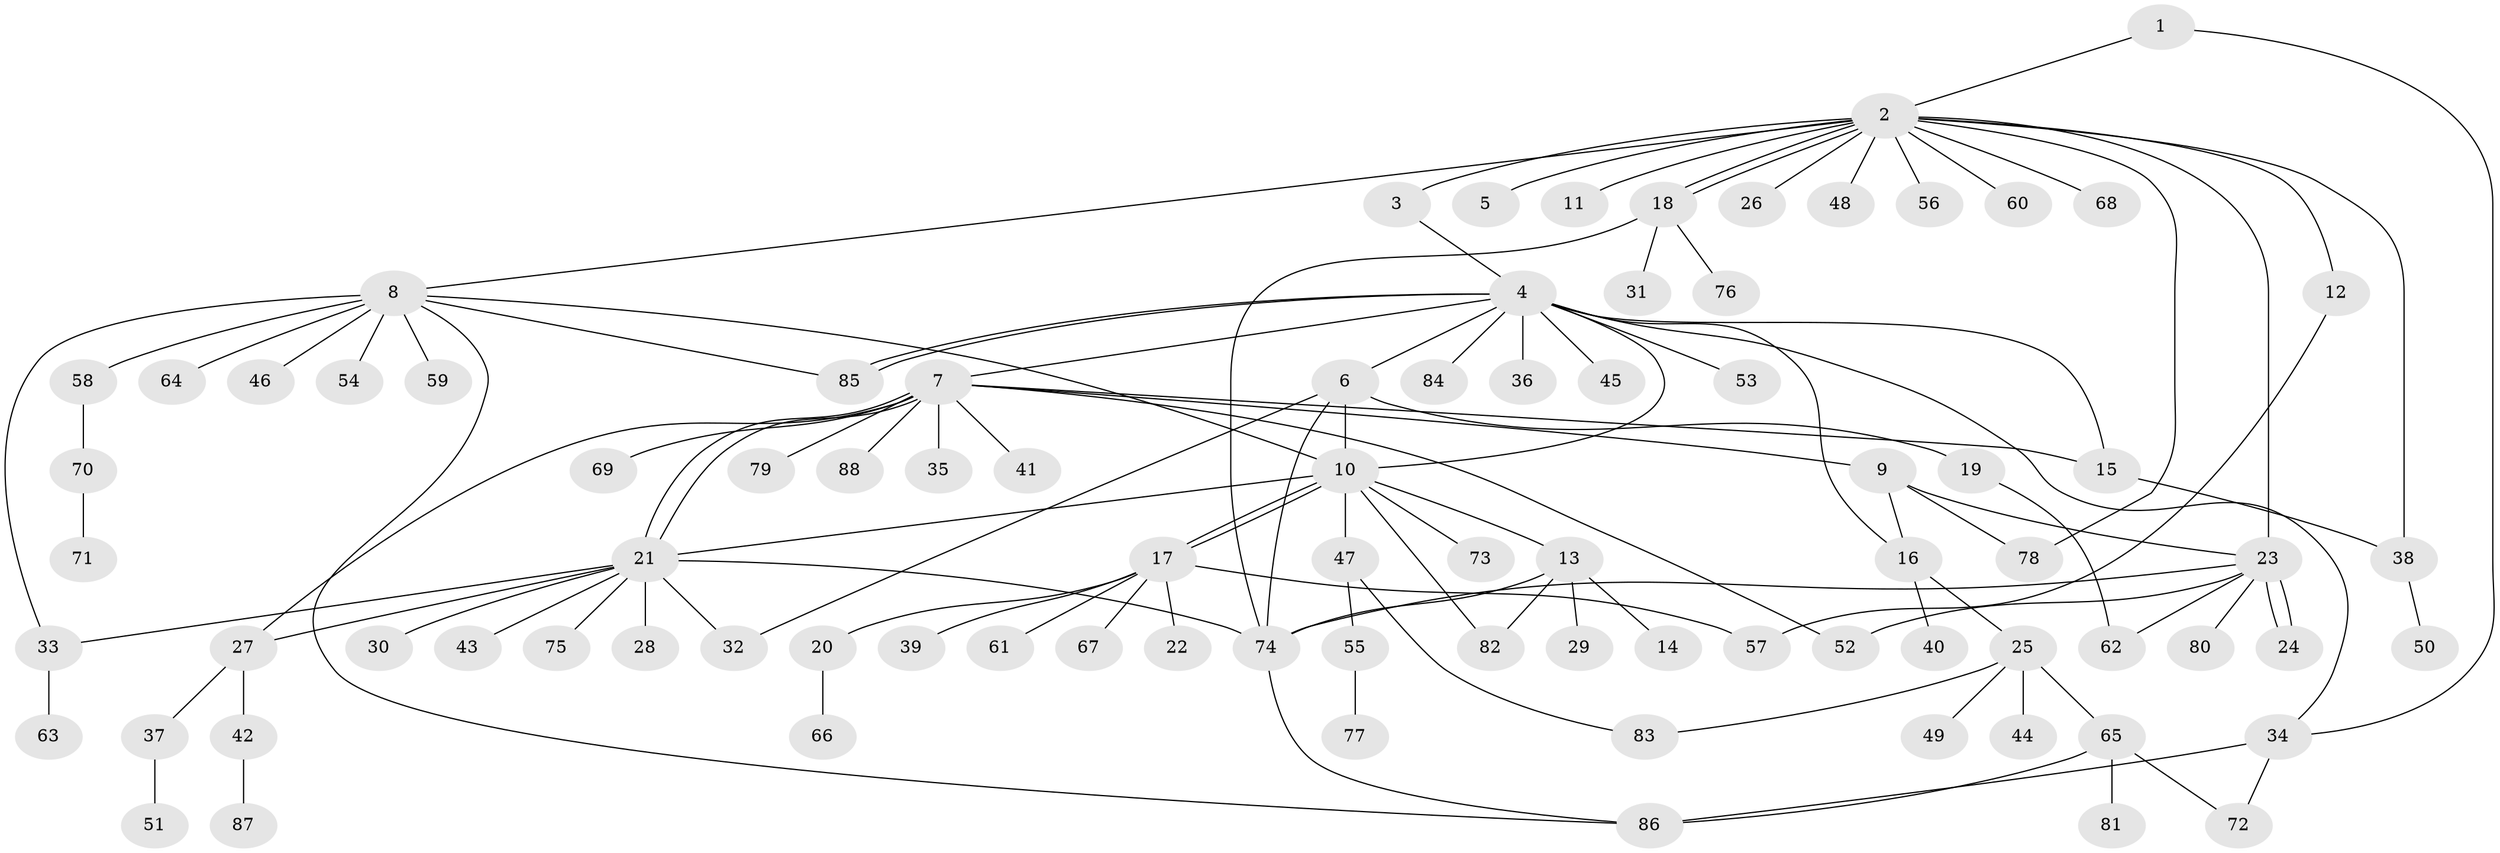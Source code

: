 // coarse degree distribution, {14: 0.022727272727272728, 2: 0.18181818181818182, 18: 0.022727272727272728, 1: 0.5454545454545454, 4: 0.06818181818181818, 12: 0.022727272727272728, 3: 0.13636363636363635}
// Generated by graph-tools (version 1.1) at 2025/18/03/04/25 18:18:24]
// undirected, 88 vertices, 118 edges
graph export_dot {
graph [start="1"]
  node [color=gray90,style=filled];
  1;
  2;
  3;
  4;
  5;
  6;
  7;
  8;
  9;
  10;
  11;
  12;
  13;
  14;
  15;
  16;
  17;
  18;
  19;
  20;
  21;
  22;
  23;
  24;
  25;
  26;
  27;
  28;
  29;
  30;
  31;
  32;
  33;
  34;
  35;
  36;
  37;
  38;
  39;
  40;
  41;
  42;
  43;
  44;
  45;
  46;
  47;
  48;
  49;
  50;
  51;
  52;
  53;
  54;
  55;
  56;
  57;
  58;
  59;
  60;
  61;
  62;
  63;
  64;
  65;
  66;
  67;
  68;
  69;
  70;
  71;
  72;
  73;
  74;
  75;
  76;
  77;
  78;
  79;
  80;
  81;
  82;
  83;
  84;
  85;
  86;
  87;
  88;
  1 -- 2;
  1 -- 34;
  2 -- 3;
  2 -- 5;
  2 -- 8;
  2 -- 11;
  2 -- 12;
  2 -- 18;
  2 -- 18;
  2 -- 23;
  2 -- 26;
  2 -- 38;
  2 -- 48;
  2 -- 56;
  2 -- 60;
  2 -- 68;
  2 -- 78;
  3 -- 4;
  4 -- 6;
  4 -- 7;
  4 -- 10;
  4 -- 15;
  4 -- 16;
  4 -- 34;
  4 -- 36;
  4 -- 45;
  4 -- 53;
  4 -- 84;
  4 -- 85;
  4 -- 85;
  6 -- 10;
  6 -- 19;
  6 -- 32;
  6 -- 74;
  7 -- 9;
  7 -- 15;
  7 -- 21;
  7 -- 21;
  7 -- 27;
  7 -- 35;
  7 -- 41;
  7 -- 52;
  7 -- 69;
  7 -- 79;
  7 -- 88;
  8 -- 10;
  8 -- 33;
  8 -- 46;
  8 -- 54;
  8 -- 58;
  8 -- 59;
  8 -- 64;
  8 -- 85;
  8 -- 86;
  9 -- 16;
  9 -- 23;
  9 -- 78;
  10 -- 13;
  10 -- 17;
  10 -- 17;
  10 -- 21;
  10 -- 47;
  10 -- 73;
  10 -- 82;
  12 -- 57;
  13 -- 14;
  13 -- 29;
  13 -- 74;
  13 -- 82;
  15 -- 38;
  16 -- 25;
  16 -- 40;
  17 -- 20;
  17 -- 22;
  17 -- 39;
  17 -- 57;
  17 -- 61;
  17 -- 67;
  18 -- 31;
  18 -- 74;
  18 -- 76;
  19 -- 62;
  20 -- 66;
  21 -- 27;
  21 -- 28;
  21 -- 30;
  21 -- 32;
  21 -- 33;
  21 -- 43;
  21 -- 74;
  21 -- 75;
  23 -- 24;
  23 -- 24;
  23 -- 52;
  23 -- 62;
  23 -- 74;
  23 -- 80;
  25 -- 44;
  25 -- 49;
  25 -- 65;
  25 -- 83;
  27 -- 37;
  27 -- 42;
  33 -- 63;
  34 -- 72;
  34 -- 86;
  37 -- 51;
  38 -- 50;
  42 -- 87;
  47 -- 55;
  47 -- 83;
  55 -- 77;
  58 -- 70;
  65 -- 72;
  65 -- 81;
  65 -- 86;
  70 -- 71;
  74 -- 86;
}
